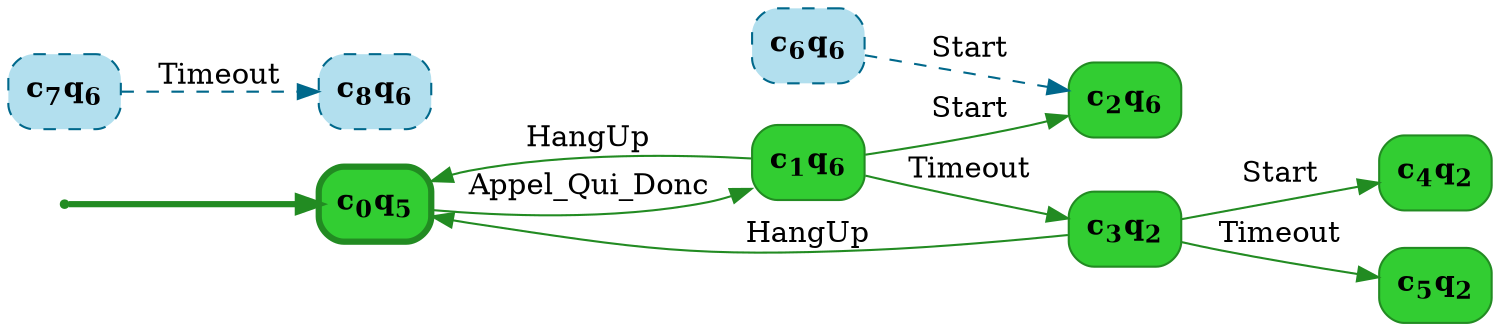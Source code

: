 digraph g {

	rankdir="LR"

	__invisible__[shape="point", color="forestgreen"]
	c0q5[label=<<b>c<sub>0</sub>q<sub>5</sub></b>>, shape="box", style="rounded, filled", fillcolor="limegreen", color="forestgreen", penwidth=3] // Initial
	c1q6[label=<<b>c<sub>1</sub>q<sub>6</sub></b>>, shape="box", style="rounded, filled", fillcolor="limegreen", color="forestgreen"]
	c2q6[label=<<b>c<sub>2</sub>q<sub>6</sub></b>>, shape="box", style="rounded, filled", fillcolor="limegreen", color="forestgreen"]
	c3q2[label=<<b>c<sub>3</sub>q<sub>2</sub></b>>, shape="box", style="rounded, filled", fillcolor="limegreen", color="forestgreen"]
	c4q2[label=<<b>c<sub>4</sub>q<sub>2</sub></b>>, shape="box", style="rounded, filled", fillcolor="limegreen", color="forestgreen"]
	c5q2[label=<<b>c<sub>5</sub>q<sub>2</sub></b>>, shape="box", style="rounded, filled", fillcolor="limegreen", color="forestgreen"]
	c6q6[label=<<b>c<sub>6</sub>q<sub>6</sub></b>>, shape="box", style="rounded, filled, dashed", fillcolor="lightblue2", color="deepskyblue4"]
	c7q6[label=<<b>c<sub>7</sub>q<sub>6</sub></b>>, shape="box", style="rounded, filled, dashed", fillcolor="lightblue2", color="deepskyblue4"]
	c8q6[label=<<b>c<sub>8</sub>q<sub>6</sub></b>>, shape="box", style="rounded, filled, dashed", fillcolor="lightblue2", color="deepskyblue4"]

	__invisible__ -> c0q5[penwidth=3, color="forestgreen"]
	c0q5 -> c1q6[label=<Appel_Qui_Donc>, color="forestgreen"]
	c1q6 -> c0q5[label=<HangUp>, color="forestgreen"]
	c1q6 -> c2q6[label=<Start>, color="forestgreen"]
	c1q6 -> c3q2[label=<Timeout>, color="forestgreen"]
	c3q2 -> c0q5[label=<HangUp>, color="forestgreen"]
	c3q2 -> c4q2[label=<Start>, color="forestgreen"]
	c3q2 -> c5q2[label=<Timeout>, color="forestgreen"]
	c6q6 -> c2q6[label=<Start>, color="deepskyblue4", style="dashed"]
	c7q6 -> c8q6[label=<Timeout>, color="deepskyblue4", style="dashed"]

}
